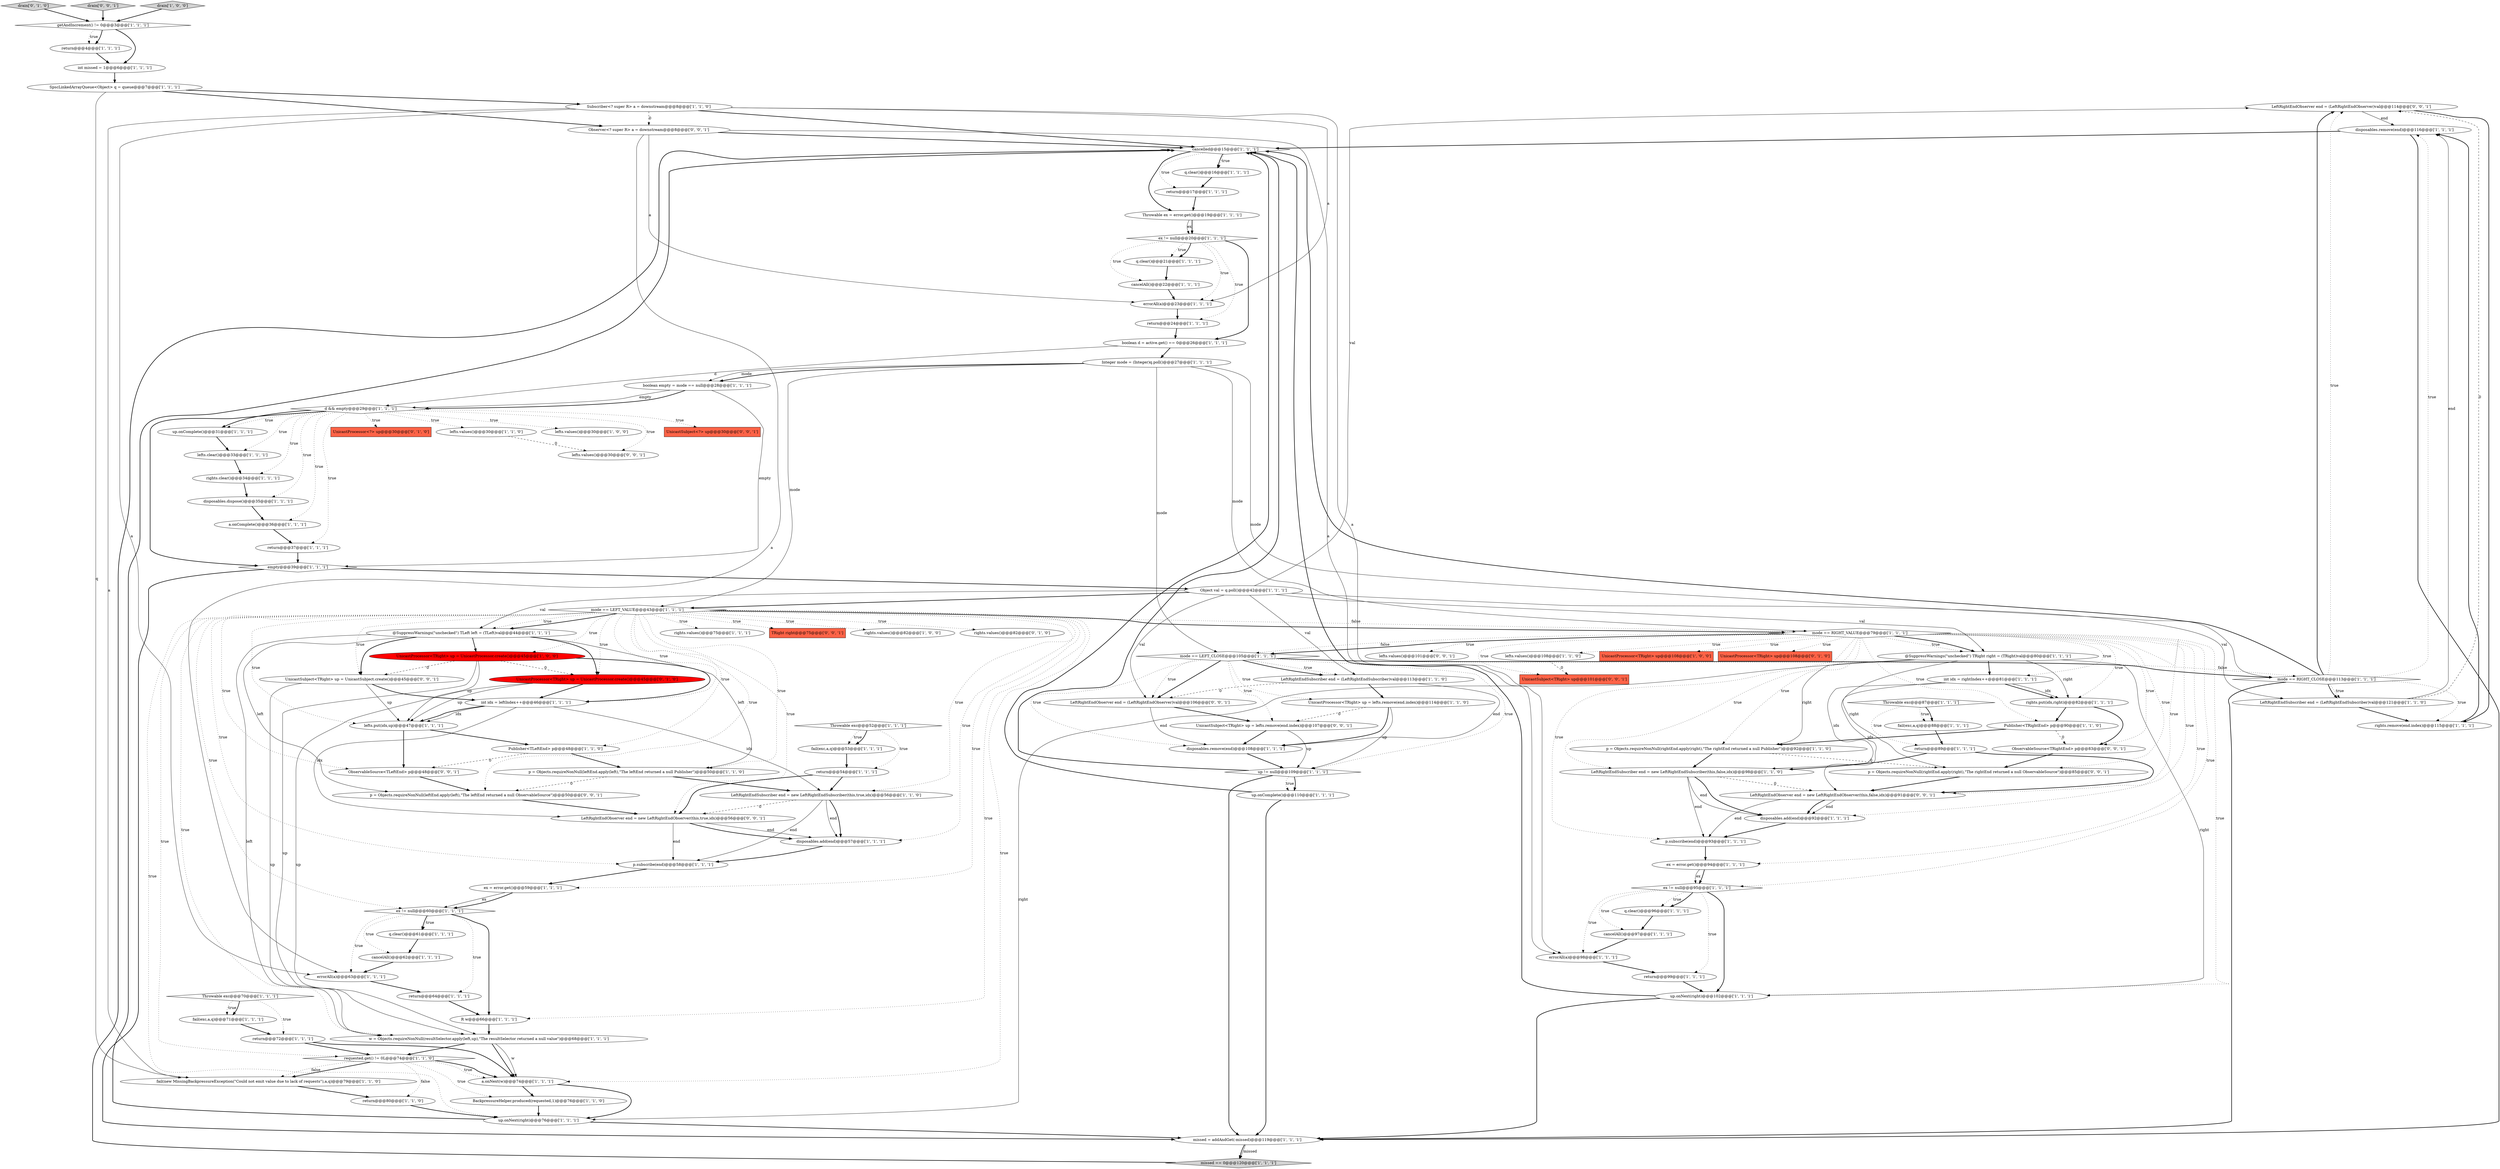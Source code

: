 digraph {
103 [style = filled, label = "LeftRightEndObserver end = (LeftRightEndObserver)val@@@114@@@['0', '0', '1']", fillcolor = white, shape = ellipse image = "AAA0AAABBB3BBB"];
49 [style = filled, label = "errorAll(a)@@@98@@@['1', '1', '1']", fillcolor = white, shape = ellipse image = "AAA0AAABBB1BBB"];
12 [style = filled, label = "BackpressureHelper.produced(requested,1)@@@76@@@['1', '1', '0']", fillcolor = white, shape = ellipse image = "AAA0AAABBB1BBB"];
64 [style = filled, label = "return@@@64@@@['1', '1', '1']", fillcolor = white, shape = ellipse image = "AAA0AAABBB1BBB"];
39 [style = filled, label = "fail(exc,a,q)@@@53@@@['1', '1', '1']", fillcolor = white, shape = ellipse image = "AAA0AAABBB1BBB"];
15 [style = filled, label = "cancelled@@@15@@@['1', '1', '1']", fillcolor = white, shape = diamond image = "AAA0AAABBB1BBB"];
9 [style = filled, label = "q.clear()@@@61@@@['1', '1', '1']", fillcolor = white, shape = ellipse image = "AAA0AAABBB1BBB"];
111 [style = filled, label = "Observer<? super R> a = downstream@@@8@@@['0', '0', '1']", fillcolor = white, shape = ellipse image = "AAA0AAABBB3BBB"];
58 [style = filled, label = "rights.put(idx,right)@@@82@@@['1', '1', '1']", fillcolor = white, shape = ellipse image = "AAA0AAABBB1BBB"];
87 [style = filled, label = "lefts.values()@@@30@@@['1', '1', '0']", fillcolor = white, shape = ellipse image = "AAA0AAABBB1BBB"];
80 [style = filled, label = "a.onNext(w)@@@74@@@['1', '1', '1']", fillcolor = white, shape = ellipse image = "AAA0AAABBB1BBB"];
112 [style = filled, label = "lefts.values()@@@30@@@['0', '0', '1']", fillcolor = white, shape = ellipse image = "AAA0AAABBB3BBB"];
27 [style = filled, label = "ex != null@@@60@@@['1', '1', '1']", fillcolor = white, shape = diamond image = "AAA0AAABBB1BBB"];
34 [style = filled, label = "d && empty@@@29@@@['1', '1', '1']", fillcolor = white, shape = diamond image = "AAA0AAABBB1BBB"];
109 [style = filled, label = "LeftRightEndObserver end = new LeftRightEndObserver(this,true,idx)@@@56@@@['0', '0', '1']", fillcolor = white, shape = ellipse image = "AAA0AAABBB3BBB"];
16 [style = filled, label = "cancelAll()@@@62@@@['1', '1', '1']", fillcolor = white, shape = ellipse image = "AAA0AAABBB1BBB"];
63 [style = filled, label = "up.onComplete()@@@110@@@['1', '1', '1']", fillcolor = white, shape = ellipse image = "AAA0AAABBB1BBB"];
56 [style = filled, label = "rights.values()@@@75@@@['1', '1', '1']", fillcolor = white, shape = ellipse image = "AAA0AAABBB1BBB"];
37 [style = filled, label = "Publisher<TRightEnd> p@@@90@@@['1', '1', '0']", fillcolor = white, shape = ellipse image = "AAA0AAABBB1BBB"];
102 [style = filled, label = "lefts.values()@@@101@@@['0', '0', '1']", fillcolor = white, shape = ellipse image = "AAA0AAABBB3BBB"];
98 [style = filled, label = "drain['0', '1', '0']", fillcolor = lightgray, shape = diamond image = "AAA0AAABBB2BBB"];
17 [style = filled, label = "q.clear()@@@21@@@['1', '1', '1']", fillcolor = white, shape = ellipse image = "AAA0AAABBB1BBB"];
75 [style = filled, label = "disposables.remove(end)@@@108@@@['1', '1', '1']", fillcolor = white, shape = ellipse image = "AAA0AAABBB1BBB"];
83 [style = filled, label = "lefts.values()@@@30@@@['1', '0', '0']", fillcolor = white, shape = ellipse image = "AAA0AAABBB1BBB"];
18 [style = filled, label = "requested.get() != 0L@@@74@@@['1', '1', '0']", fillcolor = white, shape = diamond image = "AAA0AAABBB1BBB"];
78 [style = filled, label = "lefts.values()@@@108@@@['1', '1', '0']", fillcolor = white, shape = ellipse image = "AAA0AAABBB1BBB"];
72 [style = filled, label = "cancelAll()@@@97@@@['1', '1', '1']", fillcolor = white, shape = ellipse image = "AAA0AAABBB1BBB"];
31 [style = filled, label = "boolean empty = mode == null@@@28@@@['1', '1', '1']", fillcolor = white, shape = ellipse image = "AAA0AAABBB1BBB"];
61 [style = filled, label = "return@@@37@@@['1', '1', '1']", fillcolor = white, shape = ellipse image = "AAA0AAABBB1BBB"];
21 [style = filled, label = "p = Objects.requireNonNull(leftEnd.apply(left),\"The leftEnd returned a null Publisher\")@@@50@@@['1', '1', '0']", fillcolor = white, shape = ellipse image = "AAA0AAABBB1BBB"];
5 [style = filled, label = "UnicastProcessor<TRight> up@@@108@@@['1', '0', '0']", fillcolor = tomato, shape = box image = "AAA0AAABBB1BBB"];
36 [style = filled, label = "boolean d = active.get() == 0@@@26@@@['1', '1', '1']", fillcolor = white, shape = ellipse image = "AAA0AAABBB1BBB"];
73 [style = filled, label = "errorAll(a)@@@23@@@['1', '1', '1']", fillcolor = white, shape = ellipse image = "AAA0AAABBB1BBB"];
81 [style = filled, label = "missed == 0@@@120@@@['1', '1', '1']", fillcolor = lightgray, shape = diamond image = "AAA0AAABBB1BBB"];
50 [style = filled, label = "disposables.dispose()@@@35@@@['1', '1', '1']", fillcolor = white, shape = ellipse image = "AAA0AAABBB1BBB"];
55 [style = filled, label = "Object val = q.poll()@@@42@@@['1', '1', '1']", fillcolor = white, shape = ellipse image = "AAA0AAABBB1BBB"];
101 [style = filled, label = "p = Objects.requireNonNull(rightEnd.apply(right),\"The rightEnd returned a null ObservableSource\")@@@85@@@['0', '0', '1']", fillcolor = white, shape = ellipse image = "AAA0AAABBB3BBB"];
104 [style = filled, label = "drain['0', '0', '1']", fillcolor = lightgray, shape = diamond image = "AAA0AAABBB3BBB"];
115 [style = filled, label = "ObservableSource<TLeftEnd> p@@@48@@@['0', '0', '1']", fillcolor = white, shape = ellipse image = "AAA0AAABBB3BBB"];
70 [style = filled, label = "disposables.add(end)@@@57@@@['1', '1', '1']", fillcolor = white, shape = ellipse image = "AAA0AAABBB1BBB"];
40 [style = filled, label = "up.onNext(right)@@@76@@@['1', '1', '1']", fillcolor = white, shape = ellipse image = "AAA0AAABBB1BBB"];
90 [style = filled, label = "Integer mode = (Integer)q.poll()@@@27@@@['1', '1', '1']", fillcolor = white, shape = ellipse image = "AAA0AAABBB1BBB"];
85 [style = filled, label = "mode == RIGHT_CLOSE@@@113@@@['1', '1', '1']", fillcolor = white, shape = diamond image = "AAA0AAABBB1BBB"];
7 [style = filled, label = "q.clear()@@@16@@@['1', '1', '1']", fillcolor = white, shape = ellipse image = "AAA0AAABBB1BBB"];
11 [style = filled, label = "disposables.remove(end)@@@116@@@['1', '1', '1']", fillcolor = white, shape = ellipse image = "AAA0AAABBB1BBB"];
30 [style = filled, label = "lefts.put(idx,up)@@@47@@@['1', '1', '1']", fillcolor = white, shape = ellipse image = "AAA0AAABBB1BBB"];
60 [style = filled, label = "ex = error.get()@@@59@@@['1', '1', '1']", fillcolor = white, shape = ellipse image = "AAA0AAABBB1BBB"];
26 [style = filled, label = "fail(exc,a,q)@@@88@@@['1', '1', '1']", fillcolor = white, shape = ellipse image = "AAA0AAABBB1BBB"];
65 [style = filled, label = "UnicastProcessor<TRight> up = lefts.remove(end.index)@@@114@@@['1', '1', '0']", fillcolor = white, shape = ellipse image = "AAA0AAABBB1BBB"];
76 [style = filled, label = "return@@@72@@@['1', '1', '1']", fillcolor = white, shape = ellipse image = "AAA0AAABBB1BBB"];
105 [style = filled, label = "TRight right@@@75@@@['0', '0', '1']", fillcolor = tomato, shape = box image = "AAA0AAABBB3BBB"];
3 [style = filled, label = "p.subscribe(end)@@@93@@@['1', '1', '1']", fillcolor = white, shape = ellipse image = "AAA0AAABBB1BBB"];
93 [style = filled, label = "drain['1', '0', '0']", fillcolor = lightgray, shape = diamond image = "AAA0AAABBB1BBB"];
41 [style = filled, label = "LeftRightEndSubscriber end = new LeftRightEndSubscriber(this,true,idx)@@@56@@@['1', '1', '0']", fillcolor = white, shape = ellipse image = "AAA0AAABBB1BBB"];
32 [style = filled, label = "return@@@4@@@['1', '1', '1']", fillcolor = white, shape = ellipse image = "AAA0AAABBB1BBB"];
95 [style = filled, label = "UnicastProcessor<TRight> up@@@108@@@['0', '1', '0']", fillcolor = tomato, shape = box image = "AAA0AAABBB2BBB"];
107 [style = filled, label = "ObservableSource<TRightEnd> p@@@83@@@['0', '0', '1']", fillcolor = white, shape = ellipse image = "AAA0AAABBB3BBB"];
48 [style = filled, label = "int idx = rightIndex++@@@81@@@['1', '1', '1']", fillcolor = white, shape = ellipse image = "AAA0AAABBB1BBB"];
19 [style = filled, label = "LeftRightEndSubscriber end = new LeftRightEndSubscriber(this,false,idx)@@@98@@@['1', '1', '0']", fillcolor = white, shape = ellipse image = "AAA0AAABBB1BBB"];
43 [style = filled, label = "q.clear()@@@96@@@['1', '1', '1']", fillcolor = white, shape = ellipse image = "AAA0AAABBB1BBB"];
69 [style = filled, label = "return@@@24@@@['1', '1', '1']", fillcolor = white, shape = ellipse image = "AAA0AAABBB1BBB"];
23 [style = filled, label = "@SuppressWarnings(\"unchecked\") TRight right = (TRight)val@@@80@@@['1', '1', '1']", fillcolor = white, shape = ellipse image = "AAA0AAABBB1BBB"];
110 [style = filled, label = "UnicastSubject<TRight> up@@@101@@@['0', '0', '1']", fillcolor = tomato, shape = box image = "AAA0AAABBB3BBB"];
66 [style = filled, label = "empty@@@39@@@['1', '1', '1']", fillcolor = white, shape = diamond image = "AAA0AAABBB1BBB"];
35 [style = filled, label = "up.onComplete()@@@31@@@['1', '1', '1']", fillcolor = white, shape = ellipse image = "AAA0AAABBB1BBB"];
59 [style = filled, label = "mode == LEFT_CLOSE@@@105@@@['1', '1', '1']", fillcolor = white, shape = diamond image = "AAA0AAABBB1BBB"];
1 [style = filled, label = "Throwable exc@@@52@@@['1', '1', '1']", fillcolor = white, shape = diamond image = "AAA0AAABBB1BBB"];
33 [style = filled, label = "rights.values()@@@82@@@['1', '0', '0']", fillcolor = white, shape = ellipse image = "AAA0AAABBB1BBB"];
24 [style = filled, label = "mode == RIGHT_VALUE@@@79@@@['1', '1', '1']", fillcolor = white, shape = diamond image = "AAA0AAABBB1BBB"];
71 [style = filled, label = "Throwable exc@@@87@@@['1', '1', '1']", fillcolor = white, shape = diamond image = "AAA0AAABBB1BBB"];
52 [style = filled, label = "missed = addAndGet(-missed)@@@119@@@['1', '1', '1']", fillcolor = white, shape = ellipse image = "AAA0AAABBB1BBB"];
89 [style = filled, label = "LeftRightEndSubscriber end = (LeftRightEndSubscriber)val@@@113@@@['1', '1', '0']", fillcolor = white, shape = ellipse image = "AAA0AAABBB1BBB"];
68 [style = filled, label = "Subscriber<? super R> a = downstream@@@8@@@['1', '1', '0']", fillcolor = white, shape = ellipse image = "AAA0AAABBB1BBB"];
88 [style = filled, label = "Throwable exc@@@70@@@['1', '1', '1']", fillcolor = white, shape = diamond image = "AAA0AAABBB1BBB"];
0 [style = filled, label = "R w@@@66@@@['1', '1', '1']", fillcolor = white, shape = ellipse image = "AAA0AAABBB1BBB"];
45 [style = filled, label = "int missed = 1@@@6@@@['1', '1', '1']", fillcolor = white, shape = ellipse image = "AAA0AAABBB1BBB"];
82 [style = filled, label = "@SuppressWarnings(\"unchecked\") TLeft left = (TLeft)val@@@44@@@['1', '1', '1']", fillcolor = white, shape = ellipse image = "AAA0AAABBB1BBB"];
100 [style = filled, label = "UnicastSubject<TRight> up = UnicastSubject.create()@@@45@@@['0', '0', '1']", fillcolor = white, shape = ellipse image = "AAA0AAABBB3BBB"];
4 [style = filled, label = "lefts.clear()@@@33@@@['1', '1', '1']", fillcolor = white, shape = ellipse image = "AAA0AAABBB1BBB"];
97 [style = filled, label = "rights.values()@@@82@@@['0', '1', '0']", fillcolor = white, shape = ellipse image = "AAA0AAABBB2BBB"];
92 [style = filled, label = "a.onComplete()@@@36@@@['1', '1', '1']", fillcolor = white, shape = ellipse image = "AAA0AAABBB1BBB"];
79 [style = filled, label = "getAndIncrement() != 0@@@3@@@['1', '1', '1']", fillcolor = white, shape = diamond image = "AAA0AAABBB1BBB"];
114 [style = filled, label = "UnicastSubject<TRight> up = lefts.remove(end.index)@@@107@@@['0', '0', '1']", fillcolor = white, shape = ellipse image = "AAA0AAABBB3BBB"];
57 [style = filled, label = "w = Objects.requireNonNull(resultSelector.apply(left,up),\"The resultSelector returned a null value\")@@@68@@@['1', '1', '1']", fillcolor = white, shape = ellipse image = "AAA0AAABBB1BBB"];
108 [style = filled, label = "UnicastSubject<?> up@@@30@@@['0', '0', '1']", fillcolor = tomato, shape = box image = "AAA0AAABBB3BBB"];
2 [style = filled, label = "ex = error.get()@@@94@@@['1', '1', '1']", fillcolor = white, shape = ellipse image = "AAA0AAABBB1BBB"];
96 [style = filled, label = "UnicastProcessor<TRight> up = UnicastProcessor.create()@@@45@@@['0', '1', '0']", fillcolor = red, shape = ellipse image = "AAA1AAABBB2BBB"];
113 [style = filled, label = "LeftRightEndObserver end = (LeftRightEndObserver)val@@@106@@@['0', '0', '1']", fillcolor = white, shape = ellipse image = "AAA0AAABBB3BBB"];
84 [style = filled, label = "up != null@@@109@@@['1', '1', '1']", fillcolor = white, shape = diamond image = "AAA0AAABBB1BBB"];
94 [style = filled, label = "UnicastProcessor<?> up@@@30@@@['0', '1', '0']", fillcolor = tomato, shape = box image = "AAA0AAABBB2BBB"];
67 [style = filled, label = "return@@@89@@@['1', '1', '1']", fillcolor = white, shape = ellipse image = "AAA0AAABBB1BBB"];
6 [style = filled, label = "errorAll(a)@@@63@@@['1', '1', '1']", fillcolor = white, shape = ellipse image = "AAA0AAABBB1BBB"];
10 [style = filled, label = "Publisher<TLeftEnd> p@@@48@@@['1', '1', '0']", fillcolor = white, shape = ellipse image = "AAA0AAABBB1BBB"];
28 [style = filled, label = "return@@@99@@@['1', '1', '1']", fillcolor = white, shape = ellipse image = "AAA0AAABBB1BBB"];
14 [style = filled, label = "fail(exc,a,q)@@@71@@@['1', '1', '1']", fillcolor = white, shape = ellipse image = "AAA0AAABBB1BBB"];
51 [style = filled, label = "up.onNext(right)@@@102@@@['1', '1', '1']", fillcolor = white, shape = ellipse image = "AAA0AAABBB1BBB"];
20 [style = filled, label = "mode == LEFT_VALUE@@@43@@@['1', '1', '1']", fillcolor = white, shape = diamond image = "AAA0AAABBB1BBB"];
99 [style = filled, label = "p = Objects.requireNonNull(leftEnd.apply(left),\"The leftEnd returned a null ObservableSource\")@@@50@@@['0', '0', '1']", fillcolor = white, shape = ellipse image = "AAA0AAABBB3BBB"];
25 [style = filled, label = "Throwable ex = error.get()@@@19@@@['1', '1', '1']", fillcolor = white, shape = ellipse image = "AAA0AAABBB1BBB"];
44 [style = filled, label = "rights.remove(end.index)@@@115@@@['1', '1', '1']", fillcolor = white, shape = ellipse image = "AAA0AAABBB1BBB"];
46 [style = filled, label = "rights.clear()@@@34@@@['1', '1', '1']", fillcolor = white, shape = ellipse image = "AAA0AAABBB1BBB"];
38 [style = filled, label = "p = Objects.requireNonNull(rightEnd.apply(right),\"The rightEnd returned a null Publisher\")@@@92@@@['1', '1', '0']", fillcolor = white, shape = ellipse image = "AAA0AAABBB1BBB"];
77 [style = filled, label = "ex != null@@@95@@@['1', '1', '1']", fillcolor = white, shape = diamond image = "AAA0AAABBB1BBB"];
86 [style = filled, label = "fail(new MissingBackpressureException(\"Could not emit value due to lack of requests\"),a,q)@@@79@@@['1', '1', '0']", fillcolor = white, shape = ellipse image = "AAA0AAABBB1BBB"];
106 [style = filled, label = "LeftRightEndObserver end = new LeftRightEndObserver(this,false,idx)@@@91@@@['0', '0', '1']", fillcolor = white, shape = ellipse image = "AAA0AAABBB3BBB"];
22 [style = filled, label = "LeftRightEndSubscriber end = (LeftRightEndSubscriber)val@@@121@@@['1', '1', '0']", fillcolor = white, shape = ellipse image = "AAA0AAABBB1BBB"];
8 [style = filled, label = "disposables.add(end)@@@92@@@['1', '1', '1']", fillcolor = white, shape = ellipse image = "AAA0AAABBB1BBB"];
53 [style = filled, label = "return@@@17@@@['1', '1', '1']", fillcolor = white, shape = ellipse image = "AAA0AAABBB1BBB"];
47 [style = filled, label = "return@@@80@@@['1', '1', '0']", fillcolor = white, shape = ellipse image = "AAA0AAABBB1BBB"];
29 [style = filled, label = "cancelAll()@@@22@@@['1', '1', '1']", fillcolor = white, shape = ellipse image = "AAA0AAABBB1BBB"];
54 [style = filled, label = "SpscLinkedArrayQueue<Object> q = queue@@@7@@@['1', '1', '1']", fillcolor = white, shape = ellipse image = "AAA0AAABBB1BBB"];
62 [style = filled, label = "UnicastProcessor<TRight> up = UnicastProcessor.create()@@@45@@@['1', '0', '0']", fillcolor = red, shape = ellipse image = "AAA1AAABBB1BBB"];
42 [style = filled, label = "p.subscribe(end)@@@58@@@['1', '1', '1']", fillcolor = white, shape = ellipse image = "AAA0AAABBB1BBB"];
13 [style = filled, label = "return@@@54@@@['1', '1', '1']", fillcolor = white, shape = ellipse image = "AAA0AAABBB1BBB"];
74 [style = filled, label = "int idx = leftIndex++@@@46@@@['1', '1', '1']", fillcolor = white, shape = ellipse image = "AAA0AAABBB1BBB"];
91 [style = filled, label = "ex != null@@@20@@@['1', '1', '1']", fillcolor = white, shape = diamond image = "AAA0AAABBB1BBB"];
74->41 [style = solid, label="idx"];
14->76 [style = bold, label=""];
37->107 [style = dashed, label="0"];
1->39 [style = dotted, label="true"];
68->86 [style = solid, label="a"];
63->15 [style = bold, label=""];
61->66 [style = bold, label=""];
82->96 [style = bold, label=""];
109->70 [style = bold, label=""];
25->91 [style = solid, label="ex"];
77->28 [style = dotted, label="true"];
52->81 [style = solid, label="missed"];
54->68 [style = bold, label=""];
15->25 [style = bold, label=""];
20->109 [style = dotted, label="true"];
66->52 [style = bold, label=""];
23->51 [style = solid, label="right"];
20->0 [style = dotted, label="true"];
90->24 [style = solid, label="mode"];
27->9 [style = bold, label=""];
59->75 [style = dotted, label="true"];
59->114 [style = dotted, label="true"];
25->91 [style = bold, label=""];
101->106 [style = bold, label=""];
55->22 [style = solid, label="val"];
40->15 [style = bold, label=""];
20->27 [style = dotted, label="true"];
87->112 [style = dashed, label="0"];
86->47 [style = bold, label=""];
20->41 [style = dotted, label="true"];
19->3 [style = solid, label="end"];
42->60 [style = bold, label=""];
91->69 [style = dotted, label="true"];
109->42 [style = solid, label="end"];
82->100 [style = bold, label=""];
15->7 [style = dotted, label="true"];
88->14 [style = dotted, label="true"];
20->40 [style = dotted, label="true"];
79->32 [style = bold, label=""];
59->89 [style = dotted, label="true"];
9->16 [style = bold, label=""];
100->74 [style = bold, label=""];
57->80 [style = bold, label=""];
77->72 [style = dotted, label="true"];
20->80 [style = dotted, label="true"];
20->56 [style = dotted, label="true"];
107->101 [style = bold, label=""];
1->13 [style = dotted, label="true"];
85->44 [style = dotted, label="true"];
68->6 [style = solid, label="a"];
90->85 [style = solid, label="mode"];
12->40 [style = bold, label=""];
115->99 [style = bold, label=""];
68->73 [style = solid, label="a"];
41->70 [style = solid, label="end"];
57->80 [style = solid, label="w"];
82->99 [style = solid, label="left"];
20->42 [style = dotted, label="true"];
91->17 [style = dotted, label="true"];
20->57 [style = dotted, label="true"];
6->64 [style = bold, label=""];
34->50 [style = dotted, label="true"];
20->30 [style = dotted, label="true"];
27->9 [style = dotted, label="true"];
65->84 [style = solid, label="up"];
37->38 [style = bold, label=""];
89->113 [style = dashed, label="0"];
15->53 [style = dotted, label="true"];
59->85 [style = bold, label=""];
109->70 [style = solid, label="end"];
93->79 [style = bold, label=""];
74->30 [style = bold, label=""];
20->18 [style = dotted, label="true"];
13->109 [style = bold, label=""];
106->3 [style = solid, label="end"];
41->109 [style = dashed, label="0"];
79->45 [style = bold, label=""];
24->3 [style = dotted, label="true"];
55->113 [style = solid, label="val"];
24->8 [style = dotted, label="true"];
46->50 [style = bold, label=""];
59->84 [style = dotted, label="true"];
24->5 [style = dotted, label="true"];
4->46 [style = bold, label=""];
82->57 [style = solid, label="left"];
67->19 [style = bold, label=""];
91->36 [style = bold, label=""];
64->0 [style = bold, label=""];
91->29 [style = dotted, label="true"];
26->67 [style = bold, label=""];
54->86 [style = solid, label="q"];
113->75 [style = solid, label="end"];
24->59 [style = bold, label=""];
22->11 [style = solid, label="end"];
55->23 [style = solid, label="val"];
84->52 [style = bold, label=""];
27->0 [style = bold, label=""];
103->44 [style = bold, label=""];
59->89 [style = bold, label=""];
40->52 [style = bold, label=""];
80->12 [style = bold, label=""];
16->6 [style = bold, label=""];
76->80 [style = bold, label=""];
111->73 [style = solid, label="a"];
20->60 [style = dotted, label="true"];
21->41 [style = bold, label=""];
77->51 [style = bold, label=""];
18->86 [style = bold, label=""];
88->76 [style = dotted, label="true"];
65->75 [style = bold, label=""];
48->106 [style = solid, label="idx"];
29->73 [style = bold, label=""];
99->109 [style = bold, label=""];
90->31 [style = bold, label=""];
59->113 [style = dotted, label="true"];
73->69 [style = bold, label=""];
10->21 [style = bold, label=""];
84->63 [style = bold, label=""];
23->48 [style = bold, label=""];
24->110 [style = dotted, label="true"];
27->64 [style = dotted, label="true"];
36->34 [style = solid, label="d"];
113->114 [style = bold, label=""];
20->96 [style = dotted, label="true"];
18->80 [style = dotted, label="true"];
67->106 [style = bold, label=""];
41->42 [style = solid, label="end"];
55->103 [style = solid, label="val"];
55->89 [style = solid, label="val"];
3->2 [style = bold, label=""];
82->62 [style = bold, label=""];
2->77 [style = bold, label=""];
20->10 [style = dotted, label="true"];
52->81 [style = bold, label=""];
81->15 [style = bold, label=""];
2->77 [style = solid, label="ex"];
30->10 [style = bold, label=""];
34->83 [style = dotted, label="true"];
98->79 [style = bold, label=""];
22->103 [style = dashed, label="0"];
24->19 [style = dotted, label="true"];
92->61 [style = bold, label=""];
114->84 [style = solid, label="up"];
34->35 [style = bold, label=""];
77->43 [style = dotted, label="true"];
24->58 [style = dotted, label="true"];
20->24 [style = dotted, label="false"];
85->11 [style = dotted, label="true"];
41->70 [style = bold, label=""];
22->44 [style = bold, label=""];
24->51 [style = dotted, label="true"];
1->39 [style = bold, label=""];
48->19 [style = solid, label="idx"];
10->115 [style = dashed, label="0"];
0->57 [style = bold, label=""];
80->40 [style = bold, label=""];
48->58 [style = bold, label=""];
47->40 [style = bold, label=""];
20->62 [style = dotted, label="true"];
39->13 [style = bold, label=""];
77->43 [style = bold, label=""];
23->38 [style = solid, label="right"];
20->115 [style = dotted, label="true"];
8->3 [style = bold, label=""];
89->75 [style = solid, label="end"];
59->85 [style = dotted, label="false"];
76->18 [style = bold, label=""];
58->37 [style = bold, label=""];
49->28 [style = bold, label=""];
60->27 [style = solid, label="ex"];
77->49 [style = dotted, label="true"];
24->95 [style = dotted, label="true"];
74->30 [style = solid, label="idx"];
24->78 [style = dotted, label="true"];
96->74 [style = bold, label=""];
51->52 [style = bold, label=""];
43->72 [style = bold, label=""];
68->15 [style = bold, label=""];
38->19 [style = bold, label=""];
31->34 [style = bold, label=""];
71->26 [style = dotted, label="true"];
70->42 [style = bold, label=""];
34->61 [style = dotted, label="true"];
20->99 [style = dotted, label="true"];
54->111 [style = bold, label=""];
13->41 [style = bold, label=""];
90->59 [style = solid, label="mode"];
68->111 [style = dashed, label="0"];
114->75 [style = bold, label=""];
85->22 [style = dotted, label="true"];
62->57 [style = solid, label="up"];
103->11 [style = solid, label="end"];
24->23 [style = dotted, label="true"];
20->33 [style = dotted, label="true"];
59->65 [style = dotted, label="true"];
23->40 [style = solid, label="right"];
34->35 [style = dotted, label="true"];
66->55 [style = bold, label=""];
18->86 [style = dotted, label="false"];
71->67 [style = dotted, label="true"];
85->22 [style = bold, label=""];
63->52 [style = bold, label=""];
34->4 [style = dotted, label="true"];
84->63 [style = dotted, label="true"];
24->48 [style = dotted, label="true"];
106->8 [style = bold, label=""];
18->80 [style = bold, label=""];
24->106 [style = dotted, label="true"];
19->106 [style = dashed, label="0"];
104->79 [style = bold, label=""];
34->94 [style = dotted, label="true"];
111->49 [style = solid, label="a"];
20->70 [style = dotted, label="true"];
65->114 [style = dashed, label="0"];
20->74 [style = dotted, label="true"];
60->27 [style = bold, label=""];
18->47 [style = dotted, label="false"];
85->103 [style = bold, label=""];
48->58 [style = solid, label="idx"];
34->112 [style = dotted, label="true"];
24->23 [style = bold, label=""];
27->16 [style = dotted, label="true"];
100->57 [style = solid, label="up"];
71->26 [style = bold, label=""];
106->8 [style = solid, label="end"];
32->45 [style = bold, label=""];
34->66 [style = bold, label=""];
59->113 [style = bold, label=""];
53->25 [style = bold, label=""];
20->82 [style = dotted, label="true"];
88->14 [style = bold, label=""];
20->100 [style = dotted, label="true"];
68->49 [style = solid, label="a"];
15->7 [style = bold, label=""];
62->96 [style = dashed, label="0"];
72->49 [style = bold, label=""];
55->20 [style = bold, label=""];
90->20 [style = solid, label="mode"];
62->30 [style = solid, label="up"];
31->66 [style = solid, label="empty"];
90->31 [style = solid, label="mode"];
75->84 [style = bold, label=""];
55->82 [style = solid, label="val"];
23->58 [style = solid, label="right"];
74->109 [style = solid, label="idx"];
96->30 [style = solid, label="up"];
24->101 [style = dotted, label="true"];
20->105 [style = dotted, label="true"];
85->103 [style = dotted, label="true"];
62->100 [style = dashed, label="0"];
20->21 [style = dotted, label="true"];
57->18 [style = bold, label=""];
11->52 [style = bold, label=""];
78->110 [style = dashed, label="0"];
24->59 [style = dotted, label="false"];
28->51 [style = bold, label=""];
84->15 [style = bold, label=""];
91->17 [style = bold, label=""];
24->102 [style = dotted, label="true"];
35->4 [style = bold, label=""];
19->8 [style = bold, label=""];
24->107 [style = dotted, label="true"];
11->15 [style = bold, label=""];
30->115 [style = bold, label=""];
69->36 [style = bold, label=""];
38->101 [style = dashed, label="0"];
45->54 [style = bold, label=""];
19->8 [style = solid, label="end"];
111->15 [style = bold, label=""];
50->92 [style = bold, label=""];
24->38 [style = dotted, label="true"];
20->97 [style = dotted, label="true"];
18->12 [style = dotted, label="true"];
85->52 [style = bold, label=""];
82->21 [style = solid, label="left"];
34->92 [style = dotted, label="true"];
36->90 [style = bold, label=""];
58->107 [style = bold, label=""];
111->6 [style = solid, label="a"];
20->82 [style = bold, label=""];
91->73 [style = dotted, label="true"];
24->37 [style = dotted, label="true"];
34->87 [style = dotted, label="true"];
89->65 [style = bold, label=""];
62->74 [style = bold, label=""];
31->34 [style = solid, label="empty"];
21->99 [style = dashed, label="0"];
44->11 [style = bold, label=""];
34->46 [style = dotted, label="true"];
24->77 [style = dotted, label="true"];
24->2 [style = dotted, label="true"];
79->32 [style = dotted, label="true"];
27->6 [style = dotted, label="true"];
34->108 [style = dotted, label="true"];
51->15 [style = bold, label=""];
85->15 [style = bold, label=""];
20->24 [style = bold, label=""];
17->29 [style = bold, label=""];
96->57 [style = solid, label="up"];
100->30 [style = solid, label="up"];
23->101 [style = solid, label="right"];
7->53 [style = bold, label=""];
}
